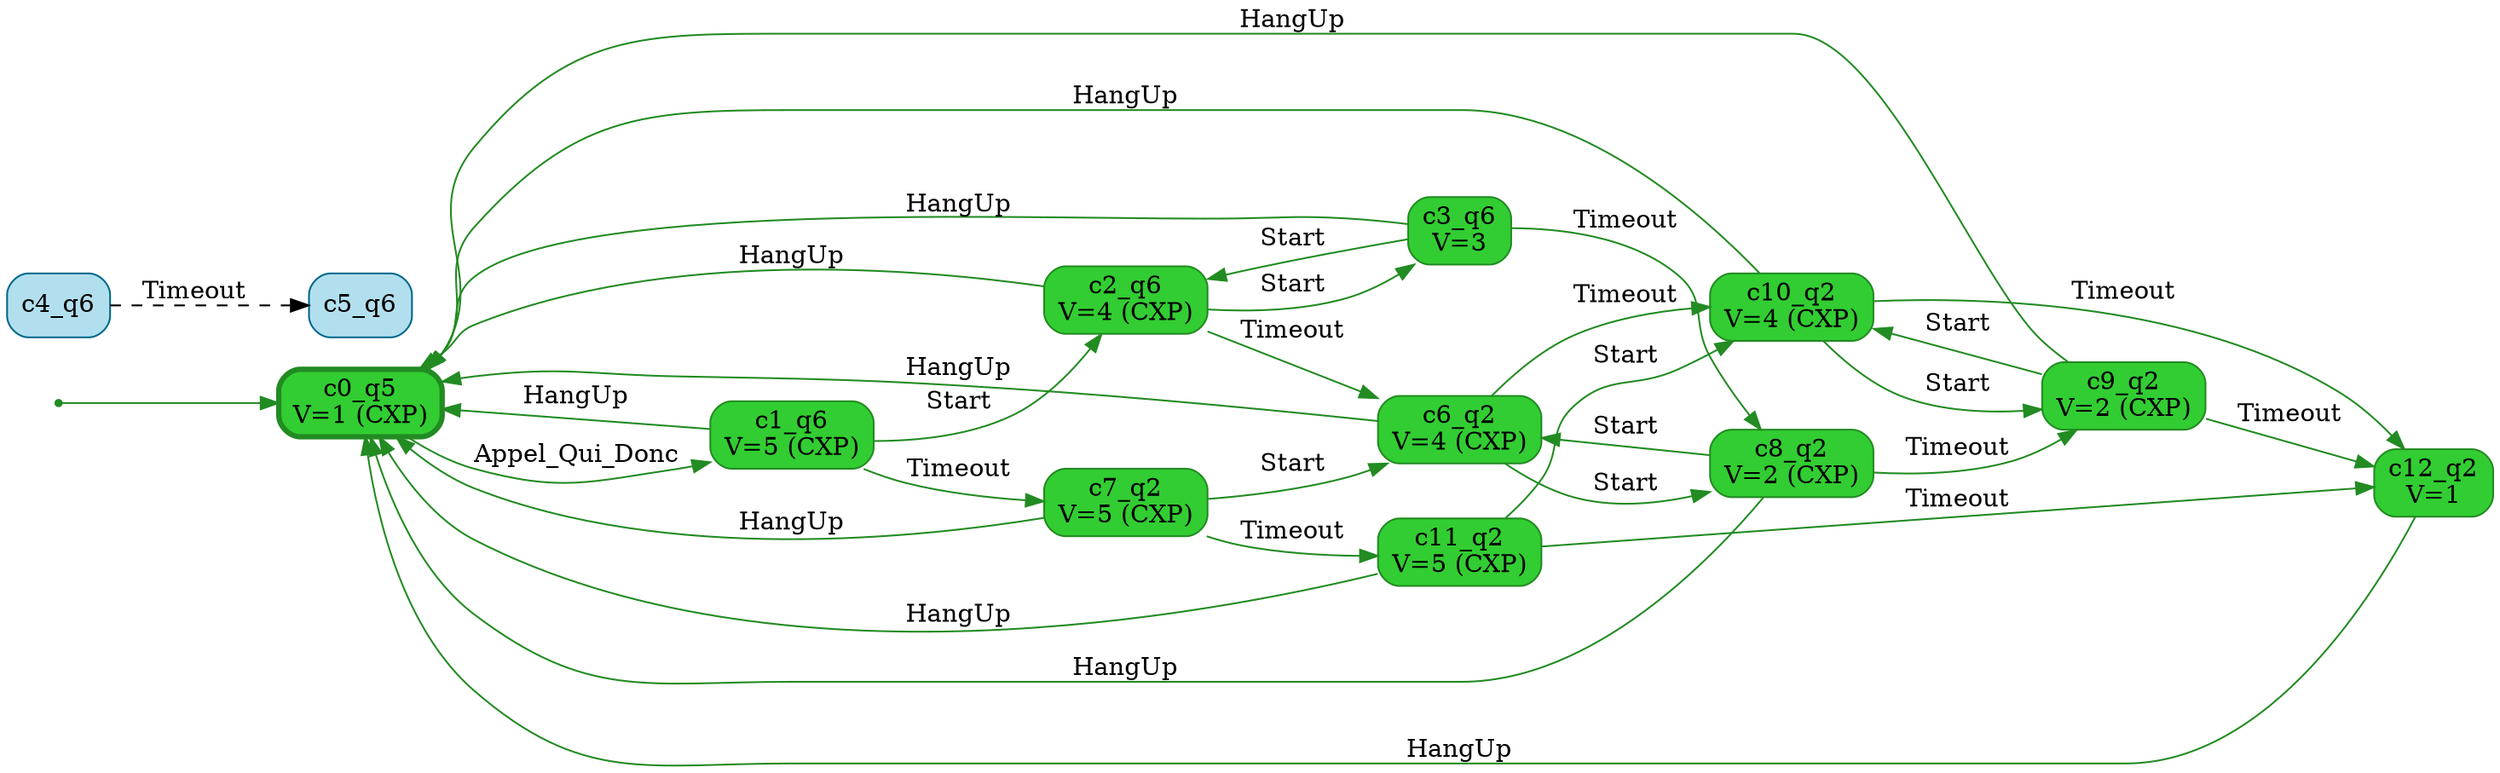 digraph g {

	rankdir="LR"

	__invisible__[shape="point", color="forestgreen"]
	c0_q5[label="c0_q5\nV=1 (CXP)", shape="box", style="rounded, filled", color="forestgreen", fillcolor="limegreen", penwidth=3] // Initial
	c1_q6[label="c1_q6\nV=5 (CXP)", shape="box", style="rounded, filled", color="forestgreen", fillcolor="limegreen"]
	c2_q6[label="c2_q6\nV=4 (CXP)", shape="box", style="rounded, filled", color="forestgreen", fillcolor="limegreen"]
	c6_q2[label="c6_q2\nV=4 (CXP)", shape="box", style="rounded, filled", color="forestgreen", fillcolor="limegreen"]
	c8_q2[label="c8_q2\nV=2 (CXP)", shape="box", style="rounded, filled", color="forestgreen", fillcolor="limegreen"]
	c9_q2[label="c9_q2\nV=2 (CXP)", shape="box", style="rounded, filled", color="forestgreen", fillcolor="limegreen"]
	c10_q2[label="c10_q2\nV=4 (CXP)", shape="box", style="rounded, filled", color="forestgreen", fillcolor="limegreen"]
	c12_q2[label="c12_q2\nV=1", shape="box", style="rounded, filled", color="forestgreen", fillcolor="limegreen"]
	c3_q6[label="c3_q6\nV=3", shape="box", style="rounded, filled", color="forestgreen", fillcolor="limegreen"]
	c7_q2[label="c7_q2\nV=5 (CXP)", shape="box", style="rounded, filled", color="forestgreen", fillcolor="limegreen"]
	c11_q2[label="c11_q2\nV=5 (CXP)", shape="box", style="rounded, filled", color="forestgreen", fillcolor="limegreen"]
	c4_q6[label="c4_q6", shape="box", style="rounded, filled", color="deepskyblue4", fillcolor="lightblue2"]
	c5_q6[label="c5_q6", shape="box", style="rounded, filled", color="deepskyblue4", fillcolor="lightblue2"]

	__invisible__ -> c0_q5[color="forestgreen"]
	c0_q5 -> c1_q6[label="Appel_Qui_Donc", color="forestgreen"]
	c1_q6 -> c2_q6[label="Start", color="forestgreen"]
	c2_q6 -> c6_q2[label="Timeout", color="forestgreen"]
	c6_q2 -> c8_q2[label="Start", color="forestgreen"]
	c8_q2 -> c9_q2[label="Timeout", color="forestgreen"]
	c9_q2 -> c10_q2[label="Start", color="forestgreen"]
	c10_q2 -> c9_q2[label="Start", color="forestgreen"]
	c10_q2 -> c12_q2[label="Timeout", color="forestgreen"]
	c12_q2 -> c0_q5[label="HangUp", color="forestgreen"]
	c10_q2 -> c0_q5[label="HangUp", color="forestgreen"]
	c9_q2 -> c12_q2[label="Timeout", color="forestgreen"]
	c9_q2 -> c0_q5[label="HangUp", color="forestgreen"]
	c8_q2 -> c6_q2[label="Start", color="forestgreen"]
	c8_q2 -> c0_q5[label="HangUp", color="forestgreen"]
	c6_q2 -> c10_q2[label="Timeout", color="forestgreen"]
	c6_q2 -> c0_q5[label="HangUp", color="forestgreen"]
	c2_q6 -> c0_q5[label="HangUp", color="forestgreen"]
	c2_q6 -> c3_q6[label="Start", color="forestgreen"]
	c3_q6 -> c2_q6[label="Start", color="forestgreen"]
	c3_q6 -> c0_q5[label="HangUp", color="forestgreen"]
	c3_q6 -> c8_q2[label="Timeout", color="forestgreen"]
	c1_q6 -> c7_q2[label="Timeout", color="forestgreen"]
	c7_q2 -> c11_q2[label="Timeout", color="forestgreen"]
	c11_q2 -> c0_q5[label="HangUp", color="forestgreen"]
	c11_q2 -> c10_q2[label="Start", color="forestgreen"]
	c11_q2 -> c12_q2[label="Timeout", color="forestgreen"]
	c7_q2 -> c0_q5[label="HangUp", color="forestgreen"]
	c7_q2 -> c6_q2[label="Start", color="forestgreen"]
	c1_q6 -> c0_q5[label="HangUp", color="forestgreen"]
	c4_q6 -> c5_q6[label="Timeout", color="black", style="dashed"]

}
